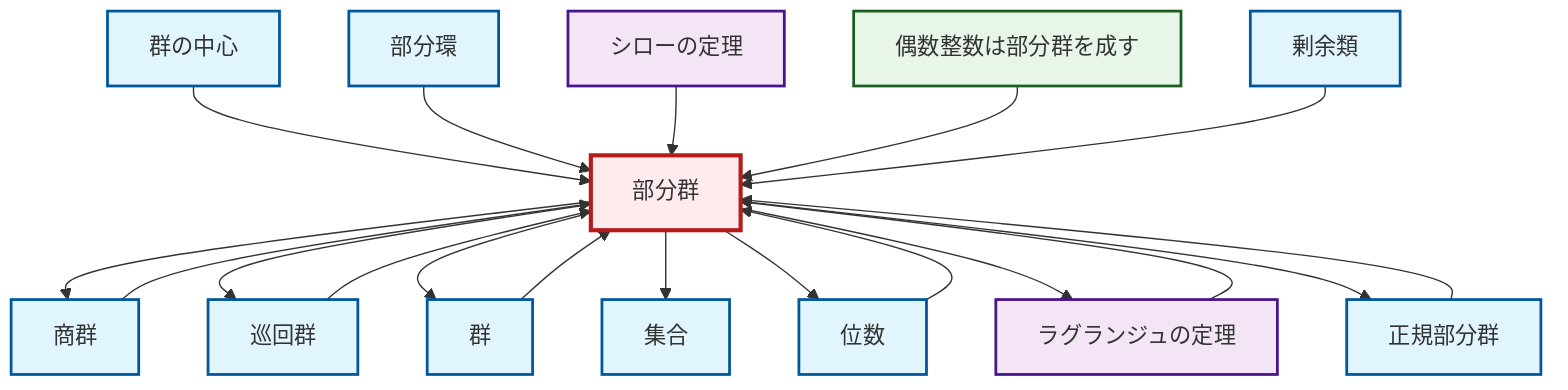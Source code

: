 graph TD
    classDef definition fill:#e1f5fe,stroke:#01579b,stroke-width:2px
    classDef theorem fill:#f3e5f5,stroke:#4a148c,stroke-width:2px
    classDef axiom fill:#fff3e0,stroke:#e65100,stroke-width:2px
    classDef example fill:#e8f5e9,stroke:#1b5e20,stroke-width:2px
    classDef current fill:#ffebee,stroke:#b71c1c,stroke-width:3px
    def-coset["剰余類"]:::definition
    def-cyclic-group["巡回群"]:::definition
    def-group["群"]:::definition
    def-quotient-group["商群"]:::definition
    thm-sylow["シローの定理"]:::theorem
    def-order["位数"]:::definition
    ex-even-integers-subgroup["偶数整数は部分群を成す"]:::example
    def-normal-subgroup["正規部分群"]:::definition
    thm-lagrange["ラグランジュの定理"]:::theorem
    def-center-of-group["群の中心"]:::definition
    def-subgroup["部分群"]:::definition
    def-set["集合"]:::definition
    def-subring["部分環"]:::definition
    thm-lagrange --> def-subgroup
    def-center-of-group --> def-subgroup
    def-subgroup --> def-quotient-group
    def-subring --> def-subgroup
    def-subgroup --> def-cyclic-group
    thm-sylow --> def-subgroup
    ex-even-integers-subgroup --> def-subgroup
    def-normal-subgroup --> def-subgroup
    def-subgroup --> def-group
    def-subgroup --> def-set
    def-subgroup --> def-order
    def-quotient-group --> def-subgroup
    def-subgroup --> thm-lagrange
    def-cyclic-group --> def-subgroup
    def-group --> def-subgroup
    def-order --> def-subgroup
    def-subgroup --> def-normal-subgroup
    def-coset --> def-subgroup
    class def-subgroup current